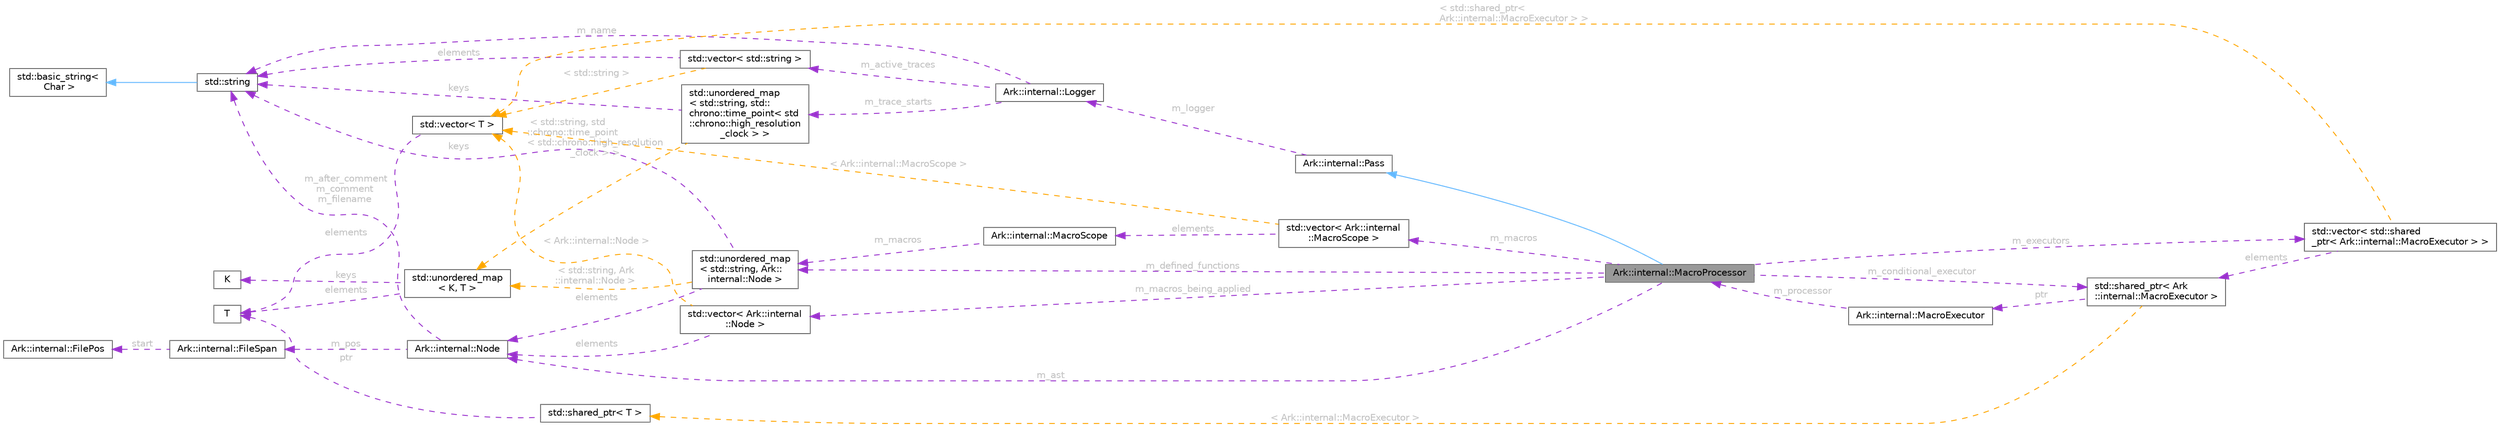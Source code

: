 digraph "Ark::internal::MacroProcessor"
{
 // INTERACTIVE_SVG=YES
 // LATEX_PDF_SIZE
  bgcolor="transparent";
  edge [fontname=Helvetica,fontsize=10,labelfontname=Helvetica,labelfontsize=10];
  node [fontname=Helvetica,fontsize=10,shape=box,height=0.2,width=0.4];
  rankdir="LR";
  Node1 [id="Node000001",label="Ark::internal::MacroProcessor",height=0.2,width=0.4,color="gray40", fillcolor="grey60", style="filled", fontcolor="black",tooltip="The class handling the macros definitions and calls, given an AST."];
  Node2 -> Node1 [id="edge1_Node000001_Node000002",dir="back",color="steelblue1",style="solid",tooltip=" "];
  Node2 [id="Node000002",label="Ark::internal::Pass",height=0.2,width=0.4,color="gray40", fillcolor="white", style="filled",URL="$da/d7b/classArk_1_1internal_1_1Pass.html",tooltip="An interface to describe compiler passes."];
  Node3 -> Node2 [id="edge2_Node000002_Node000003",dir="back",color="darkorchid3",style="dashed",tooltip=" ",label=" m_logger",fontcolor="grey" ];
  Node3 [id="Node000003",label="Ark::internal::Logger",height=0.2,width=0.4,color="gray40", fillcolor="white", style="filled",URL="$d6/d2f/classArk_1_1internal_1_1Logger.html",tooltip=" "];
  Node4 -> Node3 [id="edge3_Node000003_Node000004",dir="back",color="darkorchid3",style="dashed",tooltip=" ",label=" m_name",fontcolor="grey" ];
  Node4 [id="Node000004",label="std::string",height=0.2,width=0.4,color="gray40", fillcolor="white", style="filled",tooltip=" "];
  Node5 -> Node4 [id="edge4_Node000004_Node000005",dir="back",color="steelblue1",style="solid",tooltip=" "];
  Node5 [id="Node000005",label="std::basic_string\<\l Char \>",height=0.2,width=0.4,color="gray40", fillcolor="white", style="filled",tooltip=" "];
  Node6 -> Node3 [id="edge5_Node000003_Node000006",dir="back",color="darkorchid3",style="dashed",tooltip=" ",label=" m_trace_starts",fontcolor="grey" ];
  Node6 [id="Node000006",label="std::unordered_map\l\< std::string, std::\lchrono::time_point\< std\l::chrono::high_resolution\l_clock \> \>",height=0.2,width=0.4,color="gray40", fillcolor="white", style="filled",tooltip=" "];
  Node4 -> Node6 [id="edge6_Node000006_Node000004",dir="back",color="darkorchid3",style="dashed",tooltip=" ",label=" keys",fontcolor="grey" ];
  Node7 -> Node6 [id="edge7_Node000006_Node000007",dir="back",color="orange",style="dashed",tooltip=" ",label=" \< std::string, std\l::chrono::time_point\l\< std::chrono::high_resolution\l_clock \> \>",fontcolor="grey" ];
  Node7 [id="Node000007",label="std::unordered_map\l\< K, T \>",height=0.2,width=0.4,color="gray40", fillcolor="white", style="filled",tooltip=" "];
  Node8 -> Node7 [id="edge8_Node000007_Node000008",dir="back",color="darkorchid3",style="dashed",tooltip=" ",label=" keys",fontcolor="grey" ];
  Node8 [id="Node000008",label="K",height=0.2,width=0.4,color="gray40", fillcolor="white", style="filled",tooltip=" "];
  Node9 -> Node7 [id="edge9_Node000007_Node000009",dir="back",color="darkorchid3",style="dashed",tooltip=" ",label=" elements",fontcolor="grey" ];
  Node9 [id="Node000009",label="T",height=0.2,width=0.4,color="gray40", fillcolor="white", style="filled",tooltip=" "];
  Node10 -> Node3 [id="edge10_Node000003_Node000010",dir="back",color="darkorchid3",style="dashed",tooltip=" ",label=" m_active_traces",fontcolor="grey" ];
  Node10 [id="Node000010",label="std::vector\< std::string \>",height=0.2,width=0.4,color="gray40", fillcolor="white", style="filled",tooltip=" "];
  Node4 -> Node10 [id="edge11_Node000010_Node000004",dir="back",color="darkorchid3",style="dashed",tooltip=" ",label=" elements",fontcolor="grey" ];
  Node11 -> Node10 [id="edge12_Node000010_Node000011",dir="back",color="orange",style="dashed",tooltip=" ",label=" \< std::string \>",fontcolor="grey" ];
  Node11 [id="Node000011",label="std::vector\< T \>",height=0.2,width=0.4,color="gray40", fillcolor="white", style="filled",tooltip=" "];
  Node9 -> Node11 [id="edge13_Node000011_Node000009",dir="back",color="darkorchid3",style="dashed",tooltip=" ",label=" elements",fontcolor="grey" ];
  Node12 -> Node1 [id="edge14_Node000001_Node000012",dir="back",color="darkorchid3",style="dashed",tooltip=" ",label=" m_ast",fontcolor="grey" ];
  Node12 [id="Node000012",label="Ark::internal::Node",height=0.2,width=0.4,color="gray40", fillcolor="white", style="filled",URL="$dc/d9e/classArk_1_1internal_1_1Node.html",tooltip="A node of an Abstract Syntax Tree for ArkScript."];
  Node13 -> Node12 [id="edge15_Node000012_Node000013",dir="back",color="darkorchid3",style="dashed",tooltip=" ",label=" m_pos",fontcolor="grey" ];
  Node13 [id="Node000013",label="Ark::internal::FileSpan",height=0.2,width=0.4,color="gray40", fillcolor="white", style="filled",URL="$dc/dda/structArk_1_1internal_1_1FileSpan.html",tooltip="Describes a span for a node/atom in a file, its start position and end position."];
  Node14 -> Node13 [id="edge16_Node000013_Node000014",dir="back",color="darkorchid3",style="dashed",tooltip=" ",label=" start",fontcolor="grey" ];
  Node14 [id="Node000014",label="Ark::internal::FilePos",height=0.2,width=0.4,color="gray40", fillcolor="white", style="filled",URL="$d7/df6/structArk_1_1internal_1_1FilePos.html",tooltip=" "];
  Node4 -> Node12 [id="edge17_Node000012_Node000004",dir="back",color="darkorchid3",style="dashed",tooltip=" ",label=" m_after_comment\nm_comment\nm_filename",fontcolor="grey" ];
  Node15 -> Node1 [id="edge18_Node000001_Node000015",dir="back",color="darkorchid3",style="dashed",tooltip=" ",label=" m_macros",fontcolor="grey" ];
  Node15 [id="Node000015",label="std::vector\< Ark::internal\l::MacroScope \>",height=0.2,width=0.4,color="gray40", fillcolor="white", style="filled",tooltip=" "];
  Node16 -> Node15 [id="edge19_Node000015_Node000016",dir="back",color="darkorchid3",style="dashed",tooltip=" ",label=" elements",fontcolor="grey" ];
  Node16 [id="Node000016",label="Ark::internal::MacroScope",height=0.2,width=0.4,color="gray40", fillcolor="white", style="filled",URL="$d6/d42/classArk_1_1internal_1_1MacroScope.html",tooltip=" "];
  Node17 -> Node16 [id="edge20_Node000016_Node000017",dir="back",color="darkorchid3",style="dashed",tooltip=" ",label=" m_macros",fontcolor="grey" ];
  Node17 [id="Node000017",label="std::unordered_map\l\< std::string, Ark::\linternal::Node \>",height=0.2,width=0.4,color="gray40", fillcolor="white", style="filled",tooltip=" "];
  Node4 -> Node17 [id="edge21_Node000017_Node000004",dir="back",color="darkorchid3",style="dashed",tooltip=" ",label=" keys",fontcolor="grey" ];
  Node12 -> Node17 [id="edge22_Node000017_Node000012",dir="back",color="darkorchid3",style="dashed",tooltip=" ",label=" elements",fontcolor="grey" ];
  Node7 -> Node17 [id="edge23_Node000017_Node000007",dir="back",color="orange",style="dashed",tooltip=" ",label=" \< std::string, Ark\l::internal::Node \>",fontcolor="grey" ];
  Node11 -> Node15 [id="edge24_Node000015_Node000011",dir="back",color="orange",style="dashed",tooltip=" ",label=" \< Ark::internal::MacroScope \>",fontcolor="grey" ];
  Node18 -> Node1 [id="edge25_Node000001_Node000018",dir="back",color="darkorchid3",style="dashed",tooltip=" ",label=" m_macros_being_applied",fontcolor="grey" ];
  Node18 [id="Node000018",label="std::vector\< Ark::internal\l::Node \>",height=0.2,width=0.4,color="gray40", fillcolor="white", style="filled",tooltip=" "];
  Node12 -> Node18 [id="edge26_Node000018_Node000012",dir="back",color="darkorchid3",style="dashed",tooltip=" ",label=" elements",fontcolor="grey" ];
  Node11 -> Node18 [id="edge27_Node000018_Node000011",dir="back",color="orange",style="dashed",tooltip=" ",label=" \< Ark::internal::Node \>",fontcolor="grey" ];
  Node19 -> Node1 [id="edge28_Node000001_Node000019",dir="back",color="darkorchid3",style="dashed",tooltip=" ",label=" m_conditional_executor",fontcolor="grey" ];
  Node19 [id="Node000019",label="std::shared_ptr\< Ark\l::internal::MacroExecutor \>",height=0.2,width=0.4,color="gray40", fillcolor="white", style="filled",tooltip=" "];
  Node20 -> Node19 [id="edge29_Node000019_Node000020",dir="back",color="darkorchid3",style="dashed",tooltip=" ",label=" ptr",fontcolor="grey" ];
  Node20 [id="Node000020",label="Ark::internal::MacroExecutor",height=0.2,width=0.4,color="gray40", fillcolor="white", style="filled",URL="$d5/d8f/classArk_1_1internal_1_1MacroExecutor.html",tooltip="A class that applies macros in a Node."];
  Node1 -> Node20 [id="edge30_Node000020_Node000001",dir="back",color="darkorchid3",style="dashed",tooltip=" ",label=" m_processor",fontcolor="grey" ];
  Node21 -> Node19 [id="edge31_Node000019_Node000021",dir="back",color="orange",style="dashed",tooltip=" ",label=" \< Ark::internal::MacroExecutor \>",fontcolor="grey" ];
  Node21 [id="Node000021",label="std::shared_ptr\< T \>",height=0.2,width=0.4,color="gray40", fillcolor="white", style="filled",tooltip=" "];
  Node9 -> Node21 [id="edge32_Node000021_Node000009",dir="back",color="darkorchid3",style="dashed",tooltip=" ",label=" ptr",fontcolor="grey" ];
  Node22 -> Node1 [id="edge33_Node000001_Node000022",dir="back",color="darkorchid3",style="dashed",tooltip=" ",label=" m_executors",fontcolor="grey" ];
  Node22 [id="Node000022",label="std::vector\< std::shared\l_ptr\< Ark::internal::MacroExecutor \> \>",height=0.2,width=0.4,color="gray40", fillcolor="white", style="filled",tooltip=" "];
  Node19 -> Node22 [id="edge34_Node000022_Node000019",dir="back",color="darkorchid3",style="dashed",tooltip=" ",label=" elements",fontcolor="grey" ];
  Node11 -> Node22 [id="edge35_Node000022_Node000011",dir="back",color="orange",style="dashed",tooltip=" ",label=" \< std::shared_ptr\<\l Ark::internal::MacroExecutor \> \>",fontcolor="grey" ];
  Node17 -> Node1 [id="edge36_Node000001_Node000017",dir="back",color="darkorchid3",style="dashed",tooltip=" ",label=" m_defined_functions",fontcolor="grey" ];
}
